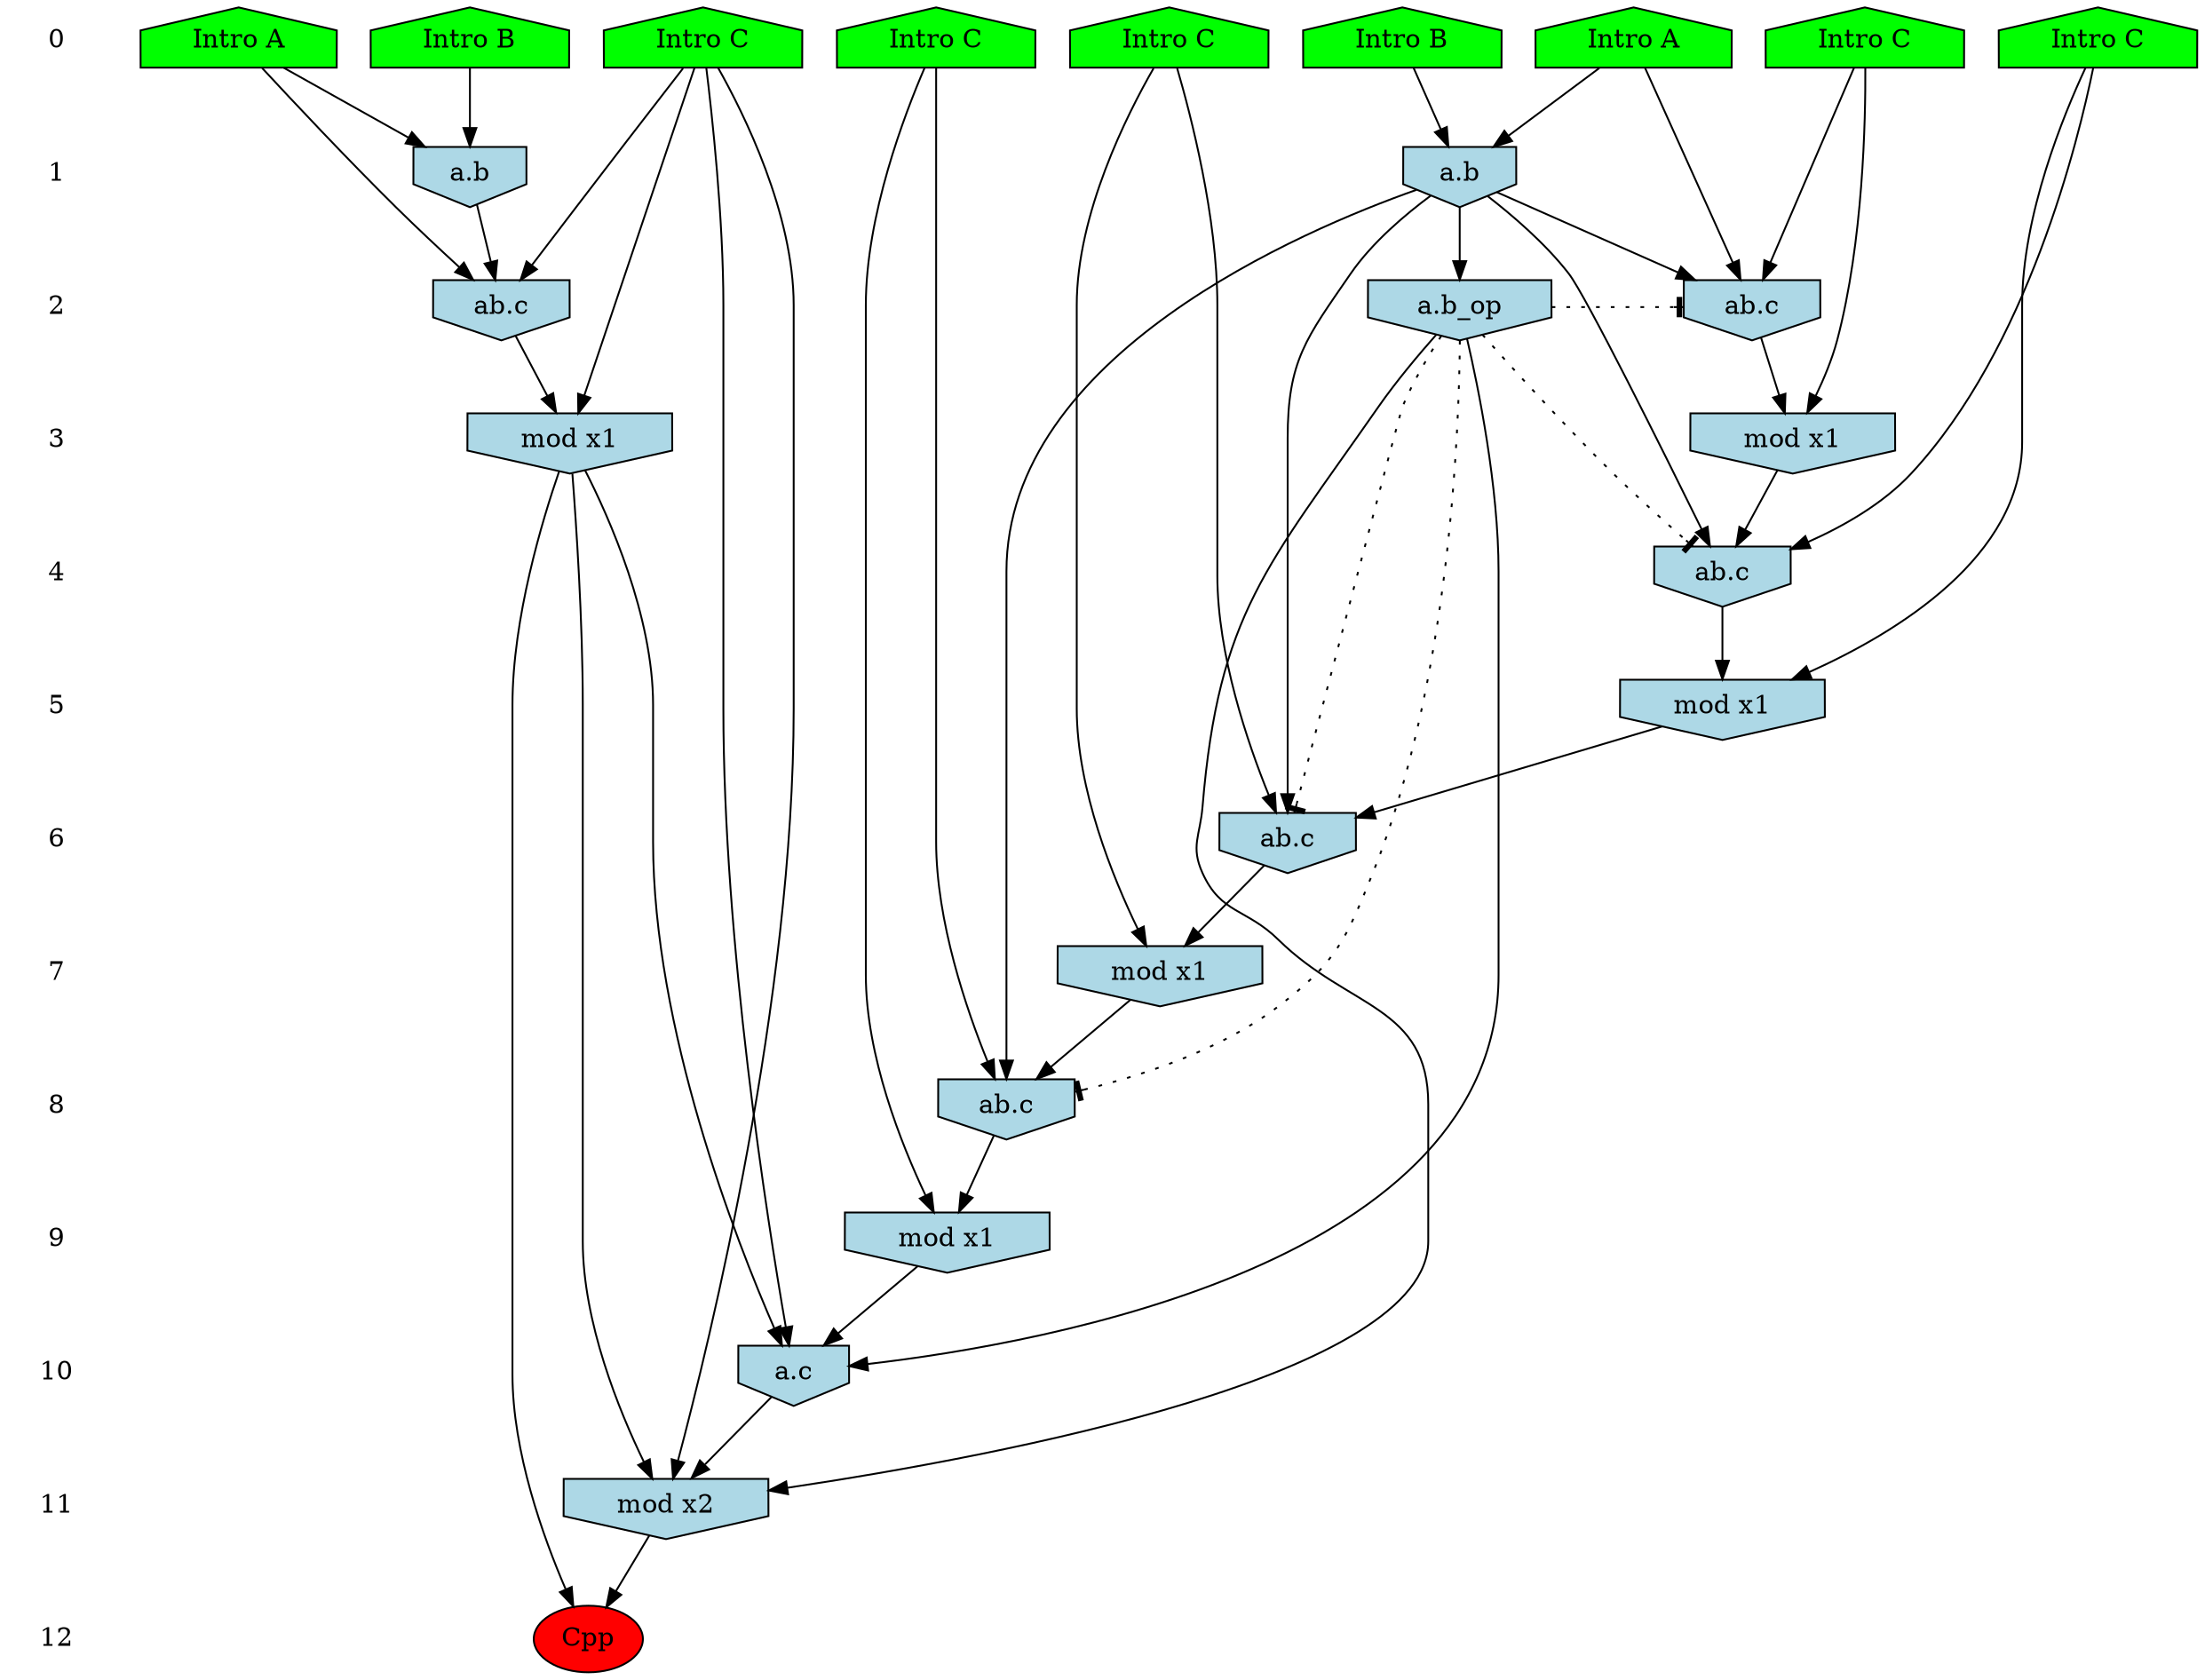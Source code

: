 /* Compression of 6 causal flows obtained in average at 1.599463E+01 t.u */
/* Compressed causal flows were: [1236;2161;2500;2736;3734;3984] */
digraph G{
 ranksep=.5 ; 
{ rank = same ; "0" [shape=plaintext] ; node_1 [label ="Intro B", shape=house, style=filled, fillcolor=green] ;
node_2 [label ="Intro A", shape=house, style=filled, fillcolor=green] ;
node_3 [label ="Intro A", shape=house, style=filled, fillcolor=green] ;
node_4 [label ="Intro B", shape=house, style=filled, fillcolor=green] ;
node_5 [label ="Intro C", shape=house, style=filled, fillcolor=green] ;
node_6 [label ="Intro C", shape=house, style=filled, fillcolor=green] ;
node_7 [label ="Intro C", shape=house, style=filled, fillcolor=green] ;
node_8 [label ="Intro C", shape=house, style=filled, fillcolor=green] ;
node_9 [label ="Intro C", shape=house, style=filled, fillcolor=green] ;
}
{ rank = same ; "1" [shape=plaintext] ; node_10 [label="a.b", shape=invhouse, style=filled, fillcolor = lightblue] ;
node_13 [label="a.b", shape=invhouse, style=filled, fillcolor = lightblue] ;
}
{ rank = same ; "2" [shape=plaintext] ; node_11 [label="ab.c", shape=invhouse, style=filled, fillcolor = lightblue] ;
node_14 [label="ab.c", shape=invhouse, style=filled, fillcolor = lightblue] ;
node_21 [label="a.b_op", shape=invhouse, style=filled, fillcolor = lightblue] ;
}
{ rank = same ; "3" [shape=plaintext] ; node_12 [label="mod x1", shape=invhouse, style=filled, fillcolor = lightblue] ;
node_15 [label="mod x1", shape=invhouse, style=filled, fillcolor = lightblue] ;
}
{ rank = same ; "4" [shape=plaintext] ; node_16 [label="ab.c", shape=invhouse, style=filled, fillcolor = lightblue] ;
}
{ rank = same ; "5" [shape=plaintext] ; node_17 [label="mod x1", shape=invhouse, style=filled, fillcolor = lightblue] ;
}
{ rank = same ; "6" [shape=plaintext] ; node_18 [label="ab.c", shape=invhouse, style=filled, fillcolor = lightblue] ;
}
{ rank = same ; "7" [shape=plaintext] ; node_19 [label="mod x1", shape=invhouse, style=filled, fillcolor = lightblue] ;
}
{ rank = same ; "8" [shape=plaintext] ; node_20 [label="ab.c", shape=invhouse, style=filled, fillcolor = lightblue] ;
}
{ rank = same ; "9" [shape=plaintext] ; node_22 [label="mod x1", shape=invhouse, style=filled, fillcolor = lightblue] ;
}
{ rank = same ; "10" [shape=plaintext] ; node_23 [label="a.c", shape=invhouse, style=filled, fillcolor = lightblue] ;
}
{ rank = same ; "11" [shape=plaintext] ; node_24 [label="mod x2", shape=invhouse, style=filled, fillcolor = lightblue] ;
}
{ rank = same ; "12" [shape=plaintext] ; node_25 [label ="Cpp", style=filled, fillcolor=red] ;
}
"0" -> "1" [style="invis"]; 
"1" -> "2" [style="invis"]; 
"2" -> "3" [style="invis"]; 
"3" -> "4" [style="invis"]; 
"4" -> "5" [style="invis"]; 
"5" -> "6" [style="invis"]; 
"6" -> "7" [style="invis"]; 
"7" -> "8" [style="invis"]; 
"8" -> "9" [style="invis"]; 
"9" -> "10" [style="invis"]; 
"10" -> "11" [style="invis"]; 
"11" -> "12" [style="invis"]; 
node_2 -> node_10
node_4 -> node_10
node_2 -> node_11
node_5 -> node_11
node_10 -> node_11
node_5 -> node_12
node_11 -> node_12
node_1 -> node_13
node_3 -> node_13
node_3 -> node_14
node_8 -> node_14
node_13 -> node_14
node_8 -> node_15
node_14 -> node_15
node_7 -> node_16
node_13 -> node_16
node_15 -> node_16
node_7 -> node_17
node_16 -> node_17
node_6 -> node_18
node_13 -> node_18
node_17 -> node_18
node_6 -> node_19
node_18 -> node_19
node_9 -> node_20
node_13 -> node_20
node_19 -> node_20
node_13 -> node_21
node_9 -> node_22
node_20 -> node_22
node_5 -> node_23
node_12 -> node_23
node_21 -> node_23
node_22 -> node_23
node_5 -> node_24
node_12 -> node_24
node_21 -> node_24
node_23 -> node_24
node_12 -> node_25
node_24 -> node_25
node_21 -> node_20 [style=dotted, arrowhead = tee] 
node_21 -> node_18 [style=dotted, arrowhead = tee] 
node_21 -> node_16 [style=dotted, arrowhead = tee] 
node_21 -> node_14 [style=dotted, arrowhead = tee] 
}
/*
 Dot generation time: 0.000125
*/